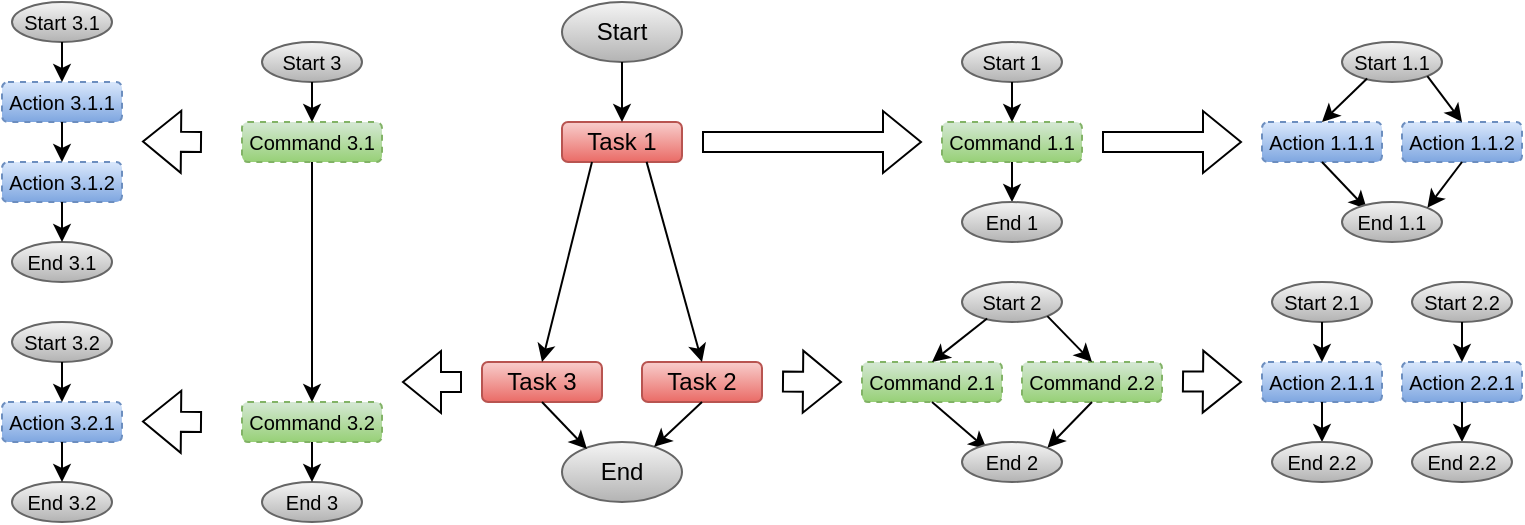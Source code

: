 <mxfile version="24.7.5">
  <diagram name="Page-1" id="cAfjxXGKAz49DJFjGk6Y">
    <mxGraphModel dx="682" dy="471" grid="1" gridSize="10" guides="1" tooltips="1" connect="1" arrows="1" fold="1" page="1" pageScale="1" pageWidth="850" pageHeight="1100" math="0" shadow="0">
      <root>
        <mxCell id="0" />
        <mxCell id="1" parent="0" />
        <mxCell id="Ek8R2auzuuWv3KdGHOXG-2" value="Start" style="ellipse;whiteSpace=wrap;html=1;fillColor=#f5f5f5;strokeColor=#666666;gradientColor=#b3b3b3;" parent="1" vertex="1">
          <mxGeometry x="370" y="200" width="60" height="30" as="geometry" />
        </mxCell>
        <mxCell id="Ek8R2auzuuWv3KdGHOXG-3" value="End" style="ellipse;whiteSpace=wrap;html=1;fillColor=#f5f5f5;strokeColor=#666666;gradientColor=#b3b3b3;" parent="1" vertex="1">
          <mxGeometry x="370" y="420" width="60" height="30" as="geometry" />
        </mxCell>
        <mxCell id="Ek8R2auzuuWv3KdGHOXG-4" value="Task 1" style="rounded=1;whiteSpace=wrap;html=1;fillColor=#f8cecc;gradientColor=#ea6b66;strokeColor=#b85450;" parent="1" vertex="1">
          <mxGeometry x="370" y="260" width="60" height="20" as="geometry" />
        </mxCell>
        <mxCell id="Ek8R2auzuuWv3KdGHOXG-5" value="Task 3" style="rounded=1;whiteSpace=wrap;html=1;fillColor=#f8cecc;gradientColor=#ea6b66;strokeColor=#b85450;" parent="1" vertex="1">
          <mxGeometry x="330" y="380" width="60" height="20" as="geometry" />
        </mxCell>
        <mxCell id="Ek8R2auzuuWv3KdGHOXG-6" value="Task 2" style="rounded=1;whiteSpace=wrap;html=1;fillColor=#f8cecc;gradientColor=#ea6b66;strokeColor=#b85450;" parent="1" vertex="1">
          <mxGeometry x="410" y="380" width="60" height="20" as="geometry" />
        </mxCell>
        <mxCell id="Ek8R2auzuuWv3KdGHOXG-7" value="" style="endArrow=classic;html=1;rounded=0;exitX=0.5;exitY=1;exitDx=0;exitDy=0;entryX=0.5;entryY=0;entryDx=0;entryDy=0;" parent="1" source="Ek8R2auzuuWv3KdGHOXG-2" target="Ek8R2auzuuWv3KdGHOXG-4" edge="1">
          <mxGeometry width="50" height="50" relative="1" as="geometry">
            <mxPoint x="410" y="390" as="sourcePoint" />
            <mxPoint x="440" y="260" as="targetPoint" />
          </mxGeometry>
        </mxCell>
        <mxCell id="Ek8R2auzuuWv3KdGHOXG-8" value="" style="endArrow=classic;html=1;rounded=0;exitX=0.705;exitY=0.997;exitDx=0;exitDy=0;exitPerimeter=0;entryX=0.5;entryY=0;entryDx=0;entryDy=0;endFill=1;startArrow=none;startFill=0;" parent="1" source="Ek8R2auzuuWv3KdGHOXG-4" target="Ek8R2auzuuWv3KdGHOXG-6" edge="1">
          <mxGeometry width="50" height="50" relative="1" as="geometry">
            <mxPoint x="410" y="390" as="sourcePoint" />
            <mxPoint x="460" y="340" as="targetPoint" />
          </mxGeometry>
        </mxCell>
        <mxCell id="Ek8R2auzuuWv3KdGHOXG-9" value="" style="endArrow=classic;html=1;rounded=0;exitX=0.25;exitY=1;exitDx=0;exitDy=0;entryX=0.5;entryY=0;entryDx=0;entryDy=0;startArrow=none;startFill=0;endFill=1;" parent="1" source="Ek8R2auzuuWv3KdGHOXG-4" target="Ek8R2auzuuWv3KdGHOXG-5" edge="1">
          <mxGeometry width="50" height="50" relative="1" as="geometry">
            <mxPoint x="410" y="390" as="sourcePoint" />
            <mxPoint x="380" y="370" as="targetPoint" />
          </mxGeometry>
        </mxCell>
        <mxCell id="Ek8R2auzuuWv3KdGHOXG-10" value="" style="endArrow=none;html=1;rounded=0;exitX=0.767;exitY=0.081;exitDx=0;exitDy=0;entryX=0.5;entryY=1;entryDx=0;entryDy=0;endFill=0;startArrow=classic;startFill=1;exitPerimeter=0;" parent="1" source="Ek8R2auzuuWv3KdGHOXG-3" target="Ek8R2auzuuWv3KdGHOXG-6" edge="1">
          <mxGeometry width="50" height="50" relative="1" as="geometry">
            <mxPoint x="410" y="390" as="sourcePoint" />
            <mxPoint x="460" y="340" as="targetPoint" />
          </mxGeometry>
        </mxCell>
        <mxCell id="Ek8R2auzuuWv3KdGHOXG-11" value="" style="endArrow=classic;html=1;rounded=0;exitX=0.5;exitY=1;exitDx=0;exitDy=0;entryX=0.208;entryY=0.117;entryDx=0;entryDy=0;entryPerimeter=0;" parent="1" source="Ek8R2auzuuWv3KdGHOXG-5" target="Ek8R2auzuuWv3KdGHOXG-3" edge="1">
          <mxGeometry width="50" height="50" relative="1" as="geometry">
            <mxPoint x="410" y="390" as="sourcePoint" />
            <mxPoint x="420" y="440" as="targetPoint" />
          </mxGeometry>
        </mxCell>
        <mxCell id="Ek8R2auzuuWv3KdGHOXG-13" value="&lt;font style=&quot;font-size: 10px;&quot;&gt;Command 3.1&lt;/font&gt;" style="rounded=1;whiteSpace=wrap;html=1;dashed=1;fillColor=#d5e8d4;gradientColor=#97d077;strokeColor=#82b366;" parent="1" vertex="1">
          <mxGeometry x="210" y="260" width="70" height="20" as="geometry" />
        </mxCell>
        <mxCell id="Ek8R2auzuuWv3KdGHOXG-14" value="&lt;font style=&quot;font-size: 10px;&quot;&gt;Command 3.2&lt;/font&gt;" style="rounded=1;whiteSpace=wrap;html=1;dashed=1;fillColor=#d5e8d4;gradientColor=#97d077;strokeColor=#82b366;" parent="1" vertex="1">
          <mxGeometry x="210" y="400" width="70" height="20" as="geometry" />
        </mxCell>
        <mxCell id="Ek8R2auzuuWv3KdGHOXG-15" value="" style="endArrow=classic;html=1;rounded=0;exitX=0.5;exitY=1;exitDx=0;exitDy=0;entryX=0.5;entryY=0;entryDx=0;entryDy=0;" parent="1" source="Ek8R2auzuuWv3KdGHOXG-13" target="Ek8R2auzuuWv3KdGHOXG-14" edge="1">
          <mxGeometry width="50" height="50" relative="1" as="geometry">
            <mxPoint x="275" y="415" as="sourcePoint" />
            <mxPoint x="345" y="335" as="targetPoint" />
          </mxGeometry>
        </mxCell>
        <mxCell id="Ek8R2auzuuWv3KdGHOXG-20" value="&lt;font style=&quot;font-size: 10px;&quot;&gt;Start 3&lt;/font&gt;" style="ellipse;whiteSpace=wrap;html=1;fillColor=#f5f5f5;strokeColor=#666666;gradientColor=#b3b3b3;" parent="1" vertex="1">
          <mxGeometry x="220" y="220" width="50" height="20" as="geometry" />
        </mxCell>
        <mxCell id="Ek8R2auzuuWv3KdGHOXG-21" value="" style="endArrow=classic;html=1;rounded=0;exitX=0.5;exitY=1;exitDx=0;exitDy=0;entryX=0.5;entryY=0;entryDx=0;entryDy=0;" parent="1" source="Ek8R2auzuuWv3KdGHOXG-20" target="Ek8R2auzuuWv3KdGHOXG-13" edge="1">
          <mxGeometry width="50" height="50" relative="1" as="geometry">
            <mxPoint x="425" y="310" as="sourcePoint" />
            <mxPoint x="245" y="240" as="targetPoint" />
          </mxGeometry>
        </mxCell>
        <mxCell id="Ek8R2auzuuWv3KdGHOXG-22" value="&lt;font style=&quot;font-size: 10px;&quot;&gt;End 3&lt;/font&gt;" style="ellipse;whiteSpace=wrap;html=1;fillColor=#f5f5f5;strokeColor=#666666;gradientColor=#b3b3b3;" parent="1" vertex="1">
          <mxGeometry x="220" y="440" width="50" height="20" as="geometry" />
        </mxCell>
        <mxCell id="Ek8R2auzuuWv3KdGHOXG-23" value="" style="endArrow=classic;html=1;rounded=0;entryX=0.5;entryY=0;entryDx=0;entryDy=0;exitX=0.5;exitY=1;exitDx=0;exitDy=0;" parent="1" source="Ek8R2auzuuWv3KdGHOXG-14" target="Ek8R2auzuuWv3KdGHOXG-22" edge="1">
          <mxGeometry width="50" height="50" relative="1" as="geometry">
            <mxPoint x="315" y="410" as="sourcePoint" />
            <mxPoint x="255" y="370" as="targetPoint" />
          </mxGeometry>
        </mxCell>
        <mxCell id="Ek8R2auzuuWv3KdGHOXG-25" value="&lt;font style=&quot;font-size: 10px;&quot;&gt;Command 1.1&lt;/font&gt;" style="rounded=1;whiteSpace=wrap;html=1;dashed=1;fillColor=#d5e8d4;gradientColor=#97d077;strokeColor=#82b366;" parent="1" vertex="1">
          <mxGeometry x="560" y="260" width="70" height="20" as="geometry" />
        </mxCell>
        <mxCell id="Ek8R2auzuuWv3KdGHOXG-27" value="" style="endArrow=classic;html=1;rounded=0;exitX=0.5;exitY=1;exitDx=0;exitDy=0;entryX=0.5;entryY=0;entryDx=0;entryDy=0;" parent="1" source="Ek8R2auzuuWv3KdGHOXG-25" target="Ek8R2auzuuWv3KdGHOXG-30" edge="1">
          <mxGeometry width="50" height="50" relative="1" as="geometry">
            <mxPoint x="625" y="355" as="sourcePoint" />
            <mxPoint x="595" y="300" as="targetPoint" />
          </mxGeometry>
        </mxCell>
        <mxCell id="Ek8R2auzuuWv3KdGHOXG-28" value="&lt;font style=&quot;font-size: 10px;&quot;&gt;Start 1&lt;/font&gt;" style="ellipse;whiteSpace=wrap;html=1;fillColor=#f5f5f5;strokeColor=#666666;gradientColor=#b3b3b3;" parent="1" vertex="1">
          <mxGeometry x="570" y="220" width="50" height="20" as="geometry" />
        </mxCell>
        <mxCell id="Ek8R2auzuuWv3KdGHOXG-29" value="" style="endArrow=classic;html=1;rounded=0;exitX=0.5;exitY=1;exitDx=0;exitDy=0;" parent="1" source="Ek8R2auzuuWv3KdGHOXG-28" target="Ek8R2auzuuWv3KdGHOXG-25" edge="1">
          <mxGeometry width="50" height="50" relative="1" as="geometry">
            <mxPoint x="775" y="330" as="sourcePoint" />
            <mxPoint x="825" y="280" as="targetPoint" />
          </mxGeometry>
        </mxCell>
        <mxCell id="Ek8R2auzuuWv3KdGHOXG-30" value="&lt;font style=&quot;font-size: 10px;&quot;&gt;End 1&lt;/font&gt;" style="ellipse;whiteSpace=wrap;html=1;fillColor=#f5f5f5;strokeColor=#666666;gradientColor=#b3b3b3;" parent="1" vertex="1">
          <mxGeometry x="570" y="300" width="50" height="20" as="geometry" />
        </mxCell>
        <mxCell id="Ek8R2auzuuWv3KdGHOXG-39" value="&lt;font style=&quot;font-size: 10px;&quot;&gt;Command 2.1&lt;/font&gt;" style="rounded=1;whiteSpace=wrap;html=1;dashed=1;fillColor=#d5e8d4;gradientColor=#97d077;strokeColor=#82b366;" parent="1" vertex="1">
          <mxGeometry x="520" y="380" width="70" height="20" as="geometry" />
        </mxCell>
        <mxCell id="Ek8R2auzuuWv3KdGHOXG-40" value="" style="endArrow=classic;html=1;rounded=0;exitX=0.5;exitY=1;exitDx=0;exitDy=0;entryX=0.249;entryY=0.182;entryDx=0;entryDy=0;entryPerimeter=0;" parent="1" source="Ek8R2auzuuWv3KdGHOXG-39" target="Ek8R2auzuuWv3KdGHOXG-43" edge="1">
          <mxGeometry width="50" height="50" relative="1" as="geometry">
            <mxPoint x="580" y="475" as="sourcePoint" />
            <mxPoint x="550" y="420" as="targetPoint" />
          </mxGeometry>
        </mxCell>
        <mxCell id="Ek8R2auzuuWv3KdGHOXG-41" value="&lt;font style=&quot;font-size: 10px;&quot;&gt;Start 2&lt;/font&gt;" style="ellipse;whiteSpace=wrap;html=1;fillColor=#f5f5f5;strokeColor=#666666;gradientColor=#b3b3b3;" parent="1" vertex="1">
          <mxGeometry x="570" y="340" width="50" height="20" as="geometry" />
        </mxCell>
        <mxCell id="Ek8R2auzuuWv3KdGHOXG-42" value="" style="endArrow=classic;html=1;rounded=0;exitX=0.251;exitY=0.912;exitDx=0;exitDy=0;exitPerimeter=0;entryX=0.5;entryY=0;entryDx=0;entryDy=0;" parent="1" source="Ek8R2auzuuWv3KdGHOXG-41" target="Ek8R2auzuuWv3KdGHOXG-39" edge="1">
          <mxGeometry width="50" height="50" relative="1" as="geometry">
            <mxPoint x="730" y="450" as="sourcePoint" />
            <mxPoint x="780" y="400" as="targetPoint" />
          </mxGeometry>
        </mxCell>
        <mxCell id="Ek8R2auzuuWv3KdGHOXG-43" value="&lt;font style=&quot;font-size: 10px;&quot;&gt;End 2&lt;/font&gt;" style="ellipse;whiteSpace=wrap;html=1;fillColor=#f5f5f5;strokeColor=#666666;gradientColor=#b3b3b3;" parent="1" vertex="1">
          <mxGeometry x="570" y="420" width="50" height="20" as="geometry" />
        </mxCell>
        <mxCell id="Ek8R2auzuuWv3KdGHOXG-44" value="&lt;font style=&quot;font-size: 10px;&quot;&gt;Command 2.2&lt;/font&gt;" style="rounded=1;whiteSpace=wrap;html=1;dashed=1;fillColor=#d5e8d4;gradientColor=#97d077;strokeColor=#82b366;" parent="1" vertex="1">
          <mxGeometry x="600" y="380" width="70" height="20" as="geometry" />
        </mxCell>
        <mxCell id="Ek8R2auzuuWv3KdGHOXG-45" value="" style="endArrow=classic;html=1;rounded=0;entryX=0.5;entryY=0;entryDx=0;entryDy=0;exitX=1;exitY=1;exitDx=0;exitDy=0;" parent="1" source="Ek8R2auzuuWv3KdGHOXG-41" target="Ek8R2auzuuWv3KdGHOXG-44" edge="1">
          <mxGeometry width="50" height="50" relative="1" as="geometry">
            <mxPoint x="660" y="340" as="sourcePoint" />
            <mxPoint x="450" y="310" as="targetPoint" />
          </mxGeometry>
        </mxCell>
        <mxCell id="Ek8R2auzuuWv3KdGHOXG-47" value="" style="endArrow=classic;html=1;rounded=0;exitX=0.5;exitY=1;exitDx=0;exitDy=0;entryX=1;entryY=0;entryDx=0;entryDy=0;" parent="1" source="Ek8R2auzuuWv3KdGHOXG-44" target="Ek8R2auzuuWv3KdGHOXG-43" edge="1">
          <mxGeometry width="50" height="50" relative="1" as="geometry">
            <mxPoint x="400" y="360" as="sourcePoint" />
            <mxPoint x="650" y="430" as="targetPoint" />
          </mxGeometry>
        </mxCell>
        <mxCell id="Ek8R2auzuuWv3KdGHOXG-59" value="" style="shape=flexArrow;endArrow=classic;html=1;rounded=0;" parent="1" edge="1">
          <mxGeometry width="50" height="50" relative="1" as="geometry">
            <mxPoint x="440" y="270" as="sourcePoint" />
            <mxPoint x="550" y="270" as="targetPoint" />
          </mxGeometry>
        </mxCell>
        <mxCell id="Ek8R2auzuuWv3KdGHOXG-60" value="" style="shape=flexArrow;endArrow=classic;html=1;rounded=0;" parent="1" edge="1">
          <mxGeometry width="50" height="50" relative="1" as="geometry">
            <mxPoint x="480" y="389.75" as="sourcePoint" />
            <mxPoint x="510" y="390" as="targetPoint" />
          </mxGeometry>
        </mxCell>
        <mxCell id="Ek8R2auzuuWv3KdGHOXG-61" value="" style="shape=flexArrow;endArrow=classic;html=1;rounded=0;" parent="1" edge="1">
          <mxGeometry width="50" height="50" relative="1" as="geometry">
            <mxPoint x="320" y="390" as="sourcePoint" />
            <mxPoint x="290" y="390" as="targetPoint" />
          </mxGeometry>
        </mxCell>
        <mxCell id="Ek8R2auzuuWv3KdGHOXG-62" value="&lt;font style=&quot;font-size: 10px;&quot;&gt;Action 2.1.1&lt;/font&gt;" style="rounded=1;whiteSpace=wrap;html=1;dashed=1;fillColor=#dae8fc;gradientColor=#7ea6e0;strokeColor=#6c8ebf;" parent="1" vertex="1">
          <mxGeometry x="720" y="380" width="60" height="20" as="geometry" />
        </mxCell>
        <mxCell id="Ek8R2auzuuWv3KdGHOXG-63" value="" style="endArrow=classic;html=1;rounded=0;exitX=0.5;exitY=1;exitDx=0;exitDy=0;entryX=0.5;entryY=0;entryDx=0;entryDy=0;" parent="1" source="Ek8R2auzuuWv3KdGHOXG-62" target="Ek8R2auzuuWv3KdGHOXG-66" edge="1">
          <mxGeometry width="50" height="50" relative="1" as="geometry">
            <mxPoint x="790" y="475" as="sourcePoint" />
            <mxPoint x="760" y="420" as="targetPoint" />
          </mxGeometry>
        </mxCell>
        <mxCell id="Ek8R2auzuuWv3KdGHOXG-64" value="&lt;font style=&quot;font-size: 10px;&quot;&gt;Start 2.1&lt;/font&gt;" style="ellipse;whiteSpace=wrap;html=1;fillColor=#f5f5f5;strokeColor=#666666;gradientColor=#b3b3b3;" parent="1" vertex="1">
          <mxGeometry x="725" y="340" width="50" height="20" as="geometry" />
        </mxCell>
        <mxCell id="Ek8R2auzuuWv3KdGHOXG-65" value="" style="endArrow=classic;html=1;rounded=0;exitX=0.5;exitY=1;exitDx=0;exitDy=0;" parent="1" source="Ek8R2auzuuWv3KdGHOXG-64" target="Ek8R2auzuuWv3KdGHOXG-62" edge="1">
          <mxGeometry width="50" height="50" relative="1" as="geometry">
            <mxPoint x="940" y="450" as="sourcePoint" />
            <mxPoint x="990" y="400" as="targetPoint" />
          </mxGeometry>
        </mxCell>
        <mxCell id="Ek8R2auzuuWv3KdGHOXG-66" value="&lt;font style=&quot;font-size: 10px;&quot;&gt;End 2.2&lt;/font&gt;" style="ellipse;whiteSpace=wrap;html=1;fillColor=#f5f5f5;strokeColor=#666666;gradientColor=#b3b3b3;" parent="1" vertex="1">
          <mxGeometry x="725" y="420" width="50" height="20" as="geometry" />
        </mxCell>
        <mxCell id="Ek8R2auzuuWv3KdGHOXG-67" value="&lt;font style=&quot;font-size: 10px;&quot;&gt;Action 2.2.1&lt;/font&gt;" style="rounded=1;whiteSpace=wrap;html=1;dashed=1;fillColor=#dae8fc;gradientColor=#7ea6e0;strokeColor=#6c8ebf;" parent="1" vertex="1">
          <mxGeometry x="790" y="380" width="60" height="20" as="geometry" />
        </mxCell>
        <mxCell id="Ek8R2auzuuWv3KdGHOXG-68" value="" style="endArrow=classic;html=1;rounded=0;exitX=0.5;exitY=1;exitDx=0;exitDy=0;entryX=0.5;entryY=0;entryDx=0;entryDy=0;" parent="1" source="Ek8R2auzuuWv3KdGHOXG-67" target="Ek8R2auzuuWv3KdGHOXG-71" edge="1">
          <mxGeometry width="50" height="50" relative="1" as="geometry">
            <mxPoint x="870" y="475" as="sourcePoint" />
            <mxPoint x="840" y="420" as="targetPoint" />
          </mxGeometry>
        </mxCell>
        <mxCell id="Ek8R2auzuuWv3KdGHOXG-69" value="&lt;font style=&quot;font-size: 10px;&quot;&gt;Start 2.2&lt;/font&gt;" style="ellipse;whiteSpace=wrap;html=1;fillColor=#f5f5f5;strokeColor=#666666;gradientColor=#b3b3b3;" parent="1" vertex="1">
          <mxGeometry x="795" y="340" width="50" height="20" as="geometry" />
        </mxCell>
        <mxCell id="Ek8R2auzuuWv3KdGHOXG-70" value="" style="endArrow=classic;html=1;rounded=0;exitX=0.5;exitY=1;exitDx=0;exitDy=0;" parent="1" source="Ek8R2auzuuWv3KdGHOXG-69" target="Ek8R2auzuuWv3KdGHOXG-67" edge="1">
          <mxGeometry width="50" height="50" relative="1" as="geometry">
            <mxPoint x="1020" y="450" as="sourcePoint" />
            <mxPoint x="1070" y="400" as="targetPoint" />
          </mxGeometry>
        </mxCell>
        <mxCell id="Ek8R2auzuuWv3KdGHOXG-71" value="&lt;font style=&quot;font-size: 10px;&quot;&gt;End 2.2&lt;/font&gt;" style="ellipse;whiteSpace=wrap;html=1;fillColor=#f5f5f5;strokeColor=#666666;gradientColor=#b3b3b3;" parent="1" vertex="1">
          <mxGeometry x="795" y="420" width="50" height="20" as="geometry" />
        </mxCell>
        <mxCell id="Ek8R2auzuuWv3KdGHOXG-72" value="" style="shape=flexArrow;endArrow=classic;html=1;rounded=0;" parent="1" edge="1">
          <mxGeometry width="50" height="50" relative="1" as="geometry">
            <mxPoint x="680" y="389.71" as="sourcePoint" />
            <mxPoint x="710" y="389.98" as="targetPoint" />
          </mxGeometry>
        </mxCell>
        <mxCell id="Ek8R2auzuuWv3KdGHOXG-73" value="&lt;font style=&quot;font-size: 10px;&quot;&gt;Action 1.1.1&lt;/font&gt;" style="rounded=1;whiteSpace=wrap;html=1;dashed=1;fillColor=#dae8fc;gradientColor=#7ea6e0;strokeColor=#6c8ebf;" parent="1" vertex="1">
          <mxGeometry x="720" y="260" width="60" height="20" as="geometry" />
        </mxCell>
        <mxCell id="Ek8R2auzuuWv3KdGHOXG-74" value="" style="endArrow=classic;html=1;rounded=0;exitX=0.5;exitY=1;exitDx=0;exitDy=0;entryX=0.249;entryY=0.182;entryDx=0;entryDy=0;entryPerimeter=0;" parent="1" source="Ek8R2auzuuWv3KdGHOXG-73" target="Ek8R2auzuuWv3KdGHOXG-77" edge="1">
          <mxGeometry width="50" height="50" relative="1" as="geometry">
            <mxPoint x="790" y="355" as="sourcePoint" />
            <mxPoint x="760" y="300" as="targetPoint" />
          </mxGeometry>
        </mxCell>
        <mxCell id="Ek8R2auzuuWv3KdGHOXG-75" value="&lt;font style=&quot;font-size: 10px;&quot;&gt;Start 1.1&lt;/font&gt;" style="ellipse;whiteSpace=wrap;html=1;fillColor=#f5f5f5;strokeColor=#666666;gradientColor=#b3b3b3;" parent="1" vertex="1">
          <mxGeometry x="760" y="220" width="50" height="20" as="geometry" />
        </mxCell>
        <mxCell id="Ek8R2auzuuWv3KdGHOXG-76" value="" style="endArrow=classic;html=1;rounded=0;exitX=0.251;exitY=0.912;exitDx=0;exitDy=0;exitPerimeter=0;entryX=0.5;entryY=0;entryDx=0;entryDy=0;" parent="1" source="Ek8R2auzuuWv3KdGHOXG-75" target="Ek8R2auzuuWv3KdGHOXG-73" edge="1">
          <mxGeometry width="50" height="50" relative="1" as="geometry">
            <mxPoint x="940" y="330" as="sourcePoint" />
            <mxPoint x="990" y="280" as="targetPoint" />
          </mxGeometry>
        </mxCell>
        <mxCell id="Ek8R2auzuuWv3KdGHOXG-77" value="&lt;font style=&quot;font-size: 10px;&quot;&gt;End 1.1&lt;/font&gt;" style="ellipse;whiteSpace=wrap;html=1;fillColor=#f5f5f5;strokeColor=#666666;gradientColor=#b3b3b3;" parent="1" vertex="1">
          <mxGeometry x="760" y="300" width="50" height="20" as="geometry" />
        </mxCell>
        <mxCell id="Ek8R2auzuuWv3KdGHOXG-78" value="&lt;font style=&quot;font-size: 10px;&quot;&gt;Action 1.1.2&lt;/font&gt;" style="rounded=1;whiteSpace=wrap;html=1;dashed=1;fillColor=#dae8fc;gradientColor=#7ea6e0;strokeColor=#6c8ebf;" parent="1" vertex="1">
          <mxGeometry x="790" y="260" width="60" height="20" as="geometry" />
        </mxCell>
        <mxCell id="Ek8R2auzuuWv3KdGHOXG-79" value="" style="endArrow=classic;html=1;rounded=0;entryX=0.5;entryY=0;entryDx=0;entryDy=0;exitX=1;exitY=1;exitDx=0;exitDy=0;" parent="1" source="Ek8R2auzuuWv3KdGHOXG-75" target="Ek8R2auzuuWv3KdGHOXG-78" edge="1">
          <mxGeometry width="50" height="50" relative="1" as="geometry">
            <mxPoint x="870" y="220" as="sourcePoint" />
            <mxPoint x="660" y="190" as="targetPoint" />
          </mxGeometry>
        </mxCell>
        <mxCell id="Ek8R2auzuuWv3KdGHOXG-80" value="" style="endArrow=classic;html=1;rounded=0;exitX=0.5;exitY=1;exitDx=0;exitDy=0;entryX=1;entryY=0;entryDx=0;entryDy=0;" parent="1" source="Ek8R2auzuuWv3KdGHOXG-78" target="Ek8R2auzuuWv3KdGHOXG-77" edge="1">
          <mxGeometry width="50" height="50" relative="1" as="geometry">
            <mxPoint x="610" y="240" as="sourcePoint" />
            <mxPoint x="860" y="310" as="targetPoint" />
          </mxGeometry>
        </mxCell>
        <mxCell id="Ek8R2auzuuWv3KdGHOXG-81" value="" style="shape=flexArrow;endArrow=classic;html=1;rounded=0;" parent="1" edge="1">
          <mxGeometry width="50" height="50" relative="1" as="geometry">
            <mxPoint x="640" y="270" as="sourcePoint" />
            <mxPoint x="710" y="270" as="targetPoint" />
          </mxGeometry>
        </mxCell>
        <mxCell id="Ek8R2auzuuWv3KdGHOXG-82" value="&lt;font style=&quot;font-size: 10px;&quot;&gt;Action 3.1.1&lt;/font&gt;" style="rounded=1;whiteSpace=wrap;html=1;dashed=1;fillColor=#dae8fc;gradientColor=#7ea6e0;strokeColor=#6c8ebf;" parent="1" vertex="1">
          <mxGeometry x="90" y="240" width="60" height="20" as="geometry" />
        </mxCell>
        <mxCell id="Ek8R2auzuuWv3KdGHOXG-83" value="&lt;span style=&quot;font-size: 10px;&quot;&gt;Action 3.1.2&lt;/span&gt;" style="rounded=1;whiteSpace=wrap;html=1;dashed=1;fillColor=#dae8fc;gradientColor=#7ea6e0;strokeColor=#6c8ebf;" parent="1" vertex="1">
          <mxGeometry x="90" y="280" width="60" height="20" as="geometry" />
        </mxCell>
        <mxCell id="Ek8R2auzuuWv3KdGHOXG-84" value="" style="endArrow=classic;html=1;rounded=0;exitX=0.5;exitY=1;exitDx=0;exitDy=0;entryX=0.5;entryY=0;entryDx=0;entryDy=0;" parent="1" source="Ek8R2auzuuWv3KdGHOXG-82" target="Ek8R2auzuuWv3KdGHOXG-83" edge="1">
          <mxGeometry width="50" height="50" relative="1" as="geometry">
            <mxPoint x="140" y="335" as="sourcePoint" />
            <mxPoint x="210" y="255" as="targetPoint" />
          </mxGeometry>
        </mxCell>
        <mxCell id="Ek8R2auzuuWv3KdGHOXG-85" value="&lt;font style=&quot;font-size: 10px;&quot;&gt;Start 3.1&lt;/font&gt;" style="ellipse;whiteSpace=wrap;html=1;fillColor=#f5f5f5;strokeColor=#666666;gradientColor=#b3b3b3;" parent="1" vertex="1">
          <mxGeometry x="95" y="200" width="50" height="20" as="geometry" />
        </mxCell>
        <mxCell id="Ek8R2auzuuWv3KdGHOXG-86" value="" style="endArrow=classic;html=1;rounded=0;exitX=0.5;exitY=1;exitDx=0;exitDy=0;" parent="1" source="Ek8R2auzuuWv3KdGHOXG-85" target="Ek8R2auzuuWv3KdGHOXG-82" edge="1">
          <mxGeometry width="50" height="50" relative="1" as="geometry">
            <mxPoint x="290" y="310" as="sourcePoint" />
            <mxPoint x="340" y="260" as="targetPoint" />
          </mxGeometry>
        </mxCell>
        <mxCell id="Ek8R2auzuuWv3KdGHOXG-87" value="&lt;font style=&quot;font-size: 10px;&quot;&gt;End 3.1&lt;/font&gt;" style="ellipse;whiteSpace=wrap;html=1;fillColor=#f5f5f5;strokeColor=#666666;gradientColor=#b3b3b3;" parent="1" vertex="1">
          <mxGeometry x="95" y="320" width="50" height="20" as="geometry" />
        </mxCell>
        <mxCell id="Ek8R2auzuuWv3KdGHOXG-88" value="" style="endArrow=classic;html=1;rounded=0;entryX=0.5;entryY=0;entryDx=0;entryDy=0;exitX=0.5;exitY=1;exitDx=0;exitDy=0;" parent="1" source="Ek8R2auzuuWv3KdGHOXG-83" target="Ek8R2auzuuWv3KdGHOXG-87" edge="1">
          <mxGeometry width="50" height="50" relative="1" as="geometry">
            <mxPoint x="180" y="330" as="sourcePoint" />
            <mxPoint x="120" y="290" as="targetPoint" />
          </mxGeometry>
        </mxCell>
        <mxCell id="Ek8R2auzuuWv3KdGHOXG-89" value="" style="shape=flexArrow;endArrow=classic;html=1;rounded=0;" parent="1" edge="1">
          <mxGeometry width="50" height="50" relative="1" as="geometry">
            <mxPoint x="190" y="270" as="sourcePoint" />
            <mxPoint x="160" y="269.73" as="targetPoint" />
          </mxGeometry>
        </mxCell>
        <mxCell id="Ek8R2auzuuWv3KdGHOXG-90" value="&lt;font style=&quot;font-size: 10px;&quot;&gt;Action 3.2.1&lt;/font&gt;" style="rounded=1;whiteSpace=wrap;html=1;dashed=1;fillColor=#dae8fc;gradientColor=#7ea6e0;strokeColor=#6c8ebf;" parent="1" vertex="1">
          <mxGeometry x="90" y="400" width="60" height="20" as="geometry" />
        </mxCell>
        <mxCell id="Ek8R2auzuuWv3KdGHOXG-92" value="&lt;font style=&quot;font-size: 10px;&quot;&gt;Start 3.2&lt;/font&gt;" style="ellipse;whiteSpace=wrap;html=1;fillColor=#f5f5f5;strokeColor=#666666;gradientColor=#b3b3b3;" parent="1" vertex="1">
          <mxGeometry x="95" y="360" width="50" height="20" as="geometry" />
        </mxCell>
        <mxCell id="Ek8R2auzuuWv3KdGHOXG-93" value="" style="endArrow=classic;html=1;rounded=0;exitX=0.5;exitY=1;exitDx=0;exitDy=0;" parent="1" source="Ek8R2auzuuWv3KdGHOXG-92" target="Ek8R2auzuuWv3KdGHOXG-90" edge="1">
          <mxGeometry width="50" height="50" relative="1" as="geometry">
            <mxPoint x="290" y="470" as="sourcePoint" />
            <mxPoint x="340" y="420" as="targetPoint" />
          </mxGeometry>
        </mxCell>
        <mxCell id="Ek8R2auzuuWv3KdGHOXG-95" value="" style="shape=flexArrow;endArrow=classic;html=1;rounded=0;" parent="1" edge="1">
          <mxGeometry width="50" height="50" relative="1" as="geometry">
            <mxPoint x="190" y="410" as="sourcePoint" />
            <mxPoint x="160" y="409.73" as="targetPoint" />
          </mxGeometry>
        </mxCell>
        <mxCell id="mLJUAYuWEQ91I9rg2c9W-4" value="&lt;font style=&quot;font-size: 10px;&quot;&gt;End 3.2&lt;/font&gt;" style="ellipse;whiteSpace=wrap;html=1;fillColor=#f5f5f5;strokeColor=#666666;gradientColor=#b3b3b3;" vertex="1" parent="1">
          <mxGeometry x="95" y="440" width="50" height="20" as="geometry" />
        </mxCell>
        <mxCell id="mLJUAYuWEQ91I9rg2c9W-5" value="" style="endArrow=classic;html=1;rounded=0;exitX=0.5;exitY=1;exitDx=0;exitDy=0;entryX=0.5;entryY=0;entryDx=0;entryDy=0;" edge="1" parent="1" source="Ek8R2auzuuWv3KdGHOXG-90" target="mLJUAYuWEQ91I9rg2c9W-4">
          <mxGeometry width="50" height="50" relative="1" as="geometry">
            <mxPoint x="140" y="430" as="sourcePoint" />
            <mxPoint x="155" y="450" as="targetPoint" />
          </mxGeometry>
        </mxCell>
      </root>
    </mxGraphModel>
  </diagram>
</mxfile>
